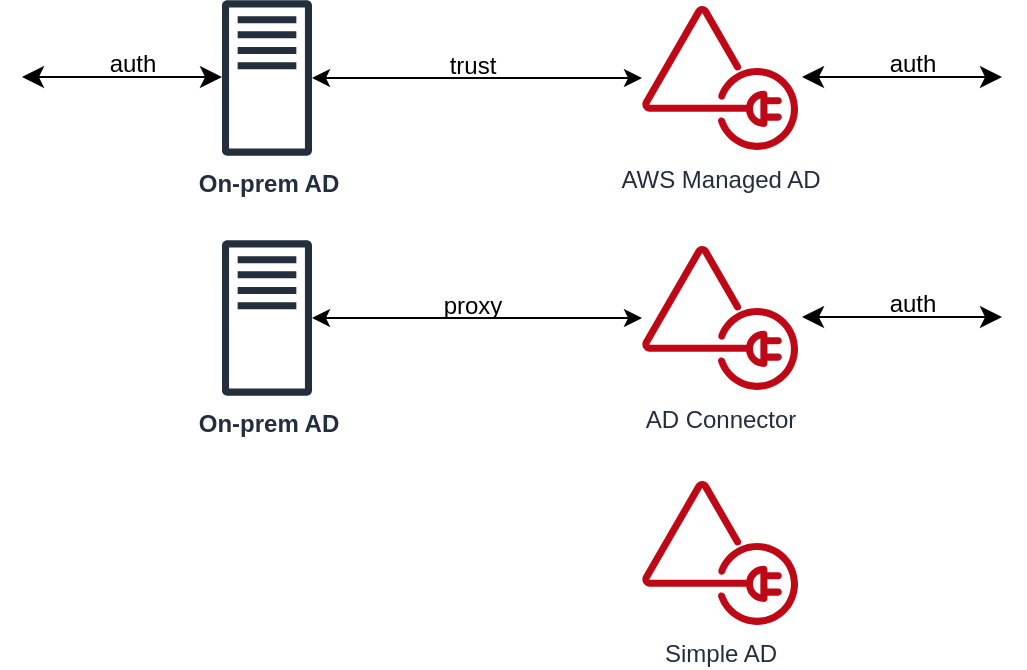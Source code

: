 <mxfile version="26.0.4">
  <diagram name="Page-1" id="MrPx6simTw7nMhc1-APt">
    <mxGraphModel dx="1114" dy="1198" grid="1" gridSize="10" guides="1" tooltips="1" connect="1" arrows="1" fold="1" page="1" pageScale="1" pageWidth="850" pageHeight="1100" math="0" shadow="0">
      <root>
        <mxCell id="0" />
        <mxCell id="1" parent="0" />
        <mxCell id="glu5d7UKlCDAGFVuB5Aq-3" style="edgeStyle=orthogonalEdgeStyle;rounded=0;orthogonalLoop=1;jettySize=auto;html=1;startArrow=classic;startFill=1;" parent="1" source="glu5d7UKlCDAGFVuB5Aq-1" target="glu5d7UKlCDAGFVuB5Aq-2" edge="1">
          <mxGeometry relative="1" as="geometry" />
        </mxCell>
        <mxCell id="glu5d7UKlCDAGFVuB5Aq-1" value="On-prem AD" style="sketch=0;outlineConnect=0;fontColor=#232F3E;gradientColor=none;fillColor=#232F3D;strokeColor=none;dashed=0;verticalLabelPosition=bottom;verticalAlign=top;align=center;html=1;fontSize=12;fontStyle=1;aspect=fixed;pointerEvents=1;shape=mxgraph.aws4.traditional_server;" parent="1" vertex="1">
          <mxGeometry x="280" y="394" width="45" height="78" as="geometry" />
        </mxCell>
        <mxCell id="glu5d7UKlCDAGFVuB5Aq-2" value="AWS Managed AD" style="sketch=0;outlineConnect=0;fontColor=#232F3E;gradientColor=none;fillColor=#BF0816;strokeColor=none;dashed=0;verticalLabelPosition=bottom;verticalAlign=top;align=center;html=1;fontSize=12;fontStyle=0;aspect=fixed;pointerEvents=1;shape=mxgraph.aws4.ad_connector;" parent="1" vertex="1">
          <mxGeometry x="490" y="396.5" width="78" height="73" as="geometry" />
        </mxCell>
        <mxCell id="glu5d7UKlCDAGFVuB5Aq-5" value="trust" style="text;html=1;align=center;verticalAlign=middle;resizable=0;points=[];autosize=1;strokeColor=none;fillColor=none;" parent="1" vertex="1">
          <mxGeometry x="380" y="412" width="50" height="30" as="geometry" />
        </mxCell>
        <mxCell id="glu5d7UKlCDAGFVuB5Aq-6" value="" style="edgeStyle=none;orthogonalLoop=1;jettySize=auto;html=1;endArrow=classic;startArrow=classic;endSize=8;startSize=8;rounded=0;" parent="1" edge="1">
          <mxGeometry width="100" relative="1" as="geometry">
            <mxPoint x="180" y="432.5" as="sourcePoint" />
            <mxPoint x="280" y="432.5" as="targetPoint" />
            <Array as="points" />
          </mxGeometry>
        </mxCell>
        <mxCell id="glu5d7UKlCDAGFVuB5Aq-8" value="auth" style="text;html=1;align=center;verticalAlign=middle;resizable=0;points=[];autosize=1;strokeColor=none;fillColor=none;" parent="1" vertex="1">
          <mxGeometry x="210" y="411" width="50" height="30" as="geometry" />
        </mxCell>
        <mxCell id="glu5d7UKlCDAGFVuB5Aq-10" value="" style="edgeStyle=none;orthogonalLoop=1;jettySize=auto;html=1;endArrow=classic;startArrow=classic;endSize=8;startSize=8;rounded=0;" parent="1" edge="1">
          <mxGeometry width="100" relative="1" as="geometry">
            <mxPoint x="570" y="432.5" as="sourcePoint" />
            <mxPoint x="670" y="432.5" as="targetPoint" />
            <Array as="points" />
          </mxGeometry>
        </mxCell>
        <mxCell id="glu5d7UKlCDAGFVuB5Aq-11" value="auth" style="text;html=1;align=center;verticalAlign=middle;resizable=0;points=[];autosize=1;strokeColor=none;fillColor=none;" parent="1" vertex="1">
          <mxGeometry x="600" y="411" width="50" height="30" as="geometry" />
        </mxCell>
        <mxCell id="glu5d7UKlCDAGFVuB5Aq-12" style="edgeStyle=orthogonalEdgeStyle;rounded=0;orthogonalLoop=1;jettySize=auto;html=1;startArrow=classic;startFill=1;" parent="1" source="glu5d7UKlCDAGFVuB5Aq-13" target="glu5d7UKlCDAGFVuB5Aq-14" edge="1">
          <mxGeometry relative="1" as="geometry" />
        </mxCell>
        <mxCell id="glu5d7UKlCDAGFVuB5Aq-13" value="On-prem AD" style="sketch=0;outlineConnect=0;fontColor=#232F3E;gradientColor=none;fillColor=#232F3D;strokeColor=none;dashed=0;verticalLabelPosition=bottom;verticalAlign=top;align=center;html=1;fontSize=12;fontStyle=1;aspect=fixed;pointerEvents=1;shape=mxgraph.aws4.traditional_server;" parent="1" vertex="1">
          <mxGeometry x="280" y="514" width="45" height="78" as="geometry" />
        </mxCell>
        <mxCell id="glu5d7UKlCDAGFVuB5Aq-14" value="AD Connector" style="sketch=0;outlineConnect=0;fontColor=#232F3E;gradientColor=none;fillColor=#BF0816;strokeColor=none;dashed=0;verticalLabelPosition=bottom;verticalAlign=top;align=center;html=1;fontSize=12;fontStyle=0;aspect=fixed;pointerEvents=1;shape=mxgraph.aws4.ad_connector;" parent="1" vertex="1">
          <mxGeometry x="490" y="516.5" width="78" height="73" as="geometry" />
        </mxCell>
        <mxCell id="glu5d7UKlCDAGFVuB5Aq-15" value="proxy" style="text;html=1;align=center;verticalAlign=middle;resizable=0;points=[];autosize=1;strokeColor=none;fillColor=none;" parent="1" vertex="1">
          <mxGeometry x="380" y="532" width="50" height="30" as="geometry" />
        </mxCell>
        <mxCell id="glu5d7UKlCDAGFVuB5Aq-18" value="" style="edgeStyle=none;orthogonalLoop=1;jettySize=auto;html=1;endArrow=classic;startArrow=classic;endSize=8;startSize=8;rounded=0;" parent="1" edge="1">
          <mxGeometry width="100" relative="1" as="geometry">
            <mxPoint x="570" y="552.5" as="sourcePoint" />
            <mxPoint x="670" y="552.5" as="targetPoint" />
            <Array as="points" />
          </mxGeometry>
        </mxCell>
        <mxCell id="glu5d7UKlCDAGFVuB5Aq-19" value="auth" style="text;html=1;align=center;verticalAlign=middle;resizable=0;points=[];autosize=1;strokeColor=none;fillColor=none;" parent="1" vertex="1">
          <mxGeometry x="600" y="531" width="50" height="30" as="geometry" />
        </mxCell>
        <mxCell id="glu5d7UKlCDAGFVuB5Aq-20" value="Simple AD" style="sketch=0;outlineConnect=0;fontColor=#232F3E;gradientColor=none;fillColor=#BF0816;strokeColor=none;dashed=0;verticalLabelPosition=bottom;verticalAlign=top;align=center;html=1;fontSize=12;fontStyle=0;aspect=fixed;pointerEvents=1;shape=mxgraph.aws4.ad_connector;" parent="1" vertex="1">
          <mxGeometry x="490" y="634" width="78" height="73" as="geometry" />
        </mxCell>
      </root>
    </mxGraphModel>
  </diagram>
</mxfile>
